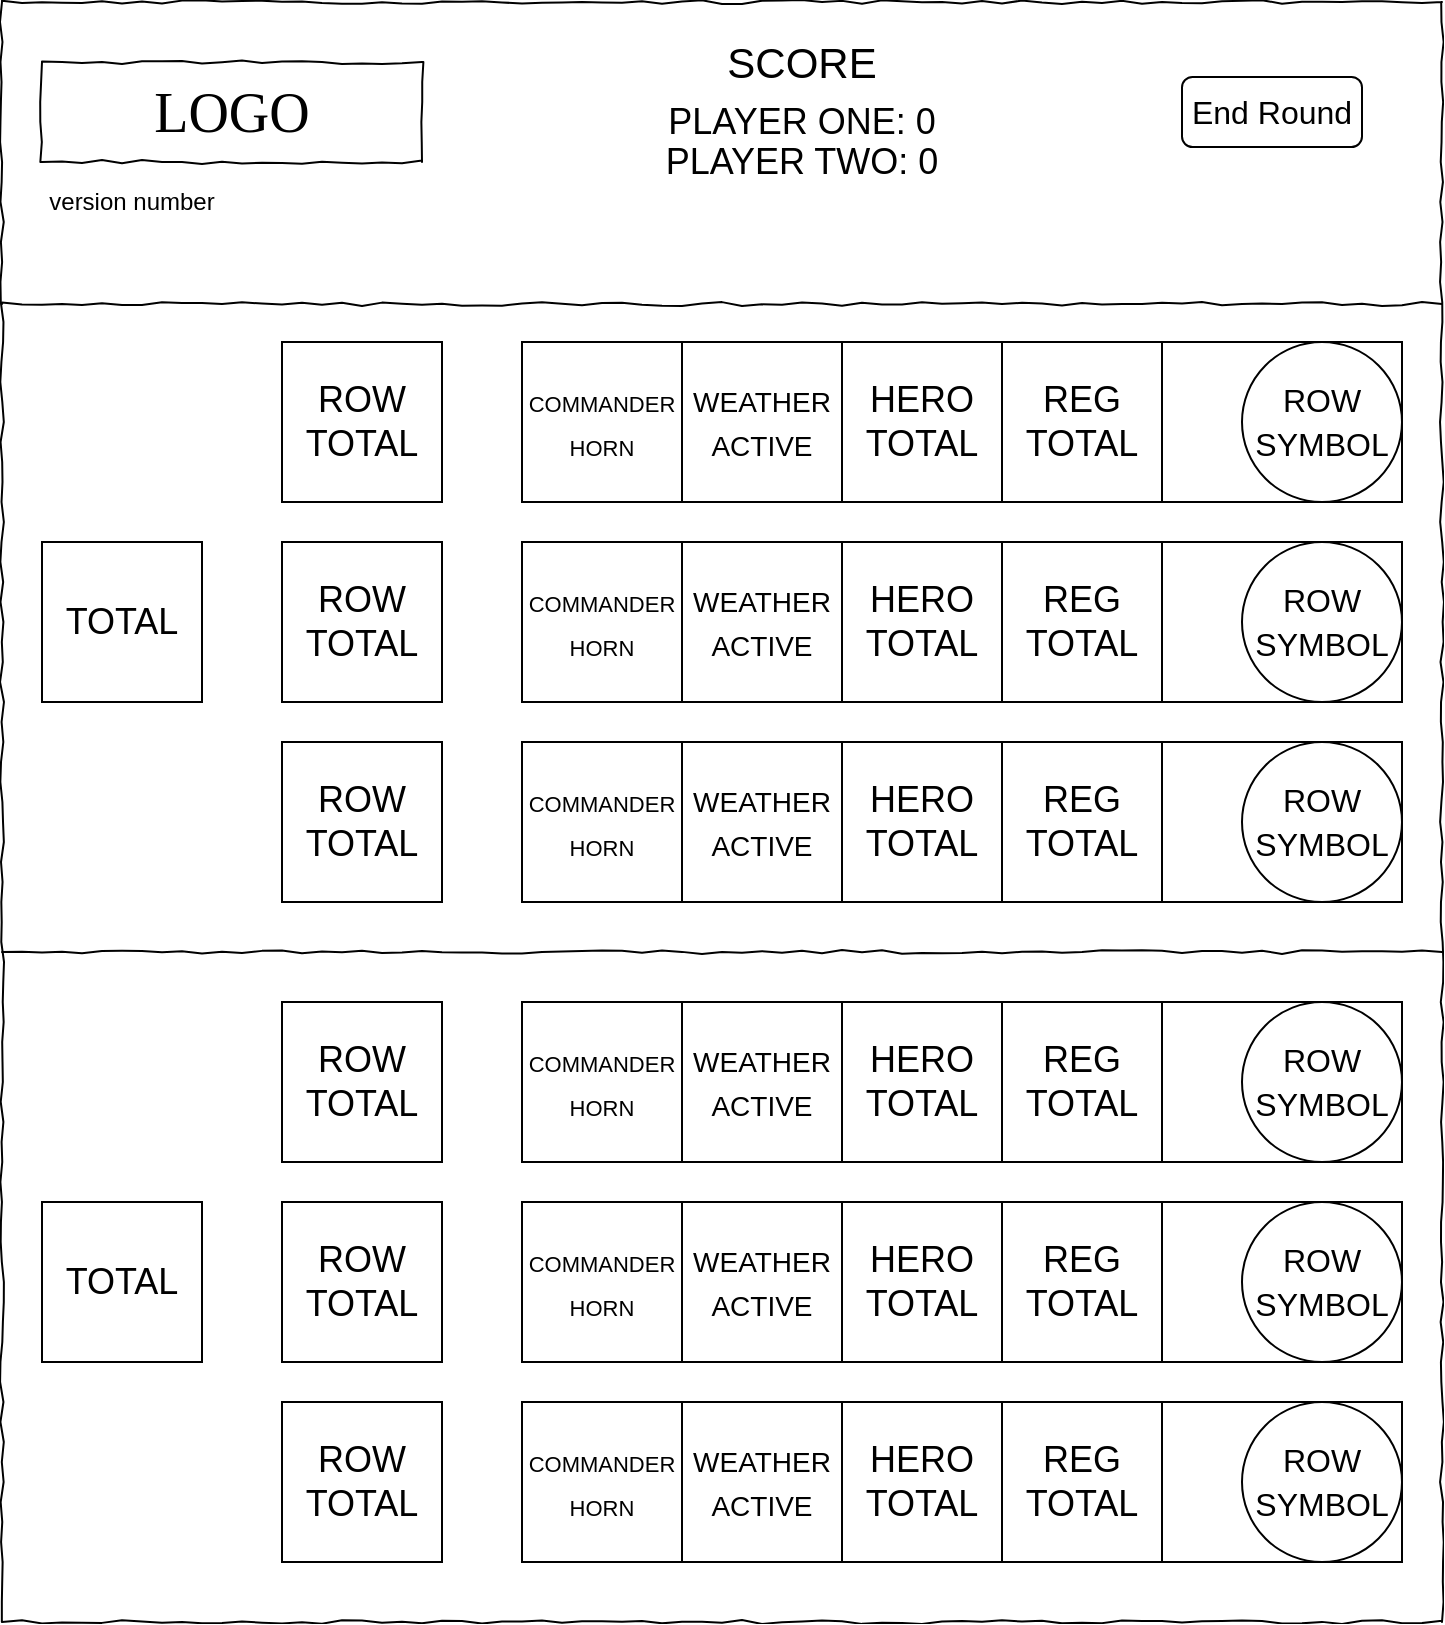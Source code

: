 <mxfile version="13.6.10" type="github">
  <diagram name="Page-1" id="03018318-947c-dd8e-b7a3-06fadd420f32">
    <mxGraphModel dx="1185" dy="662" grid="1" gridSize="10" guides="1" tooltips="1" connect="1" arrows="1" fold="1" page="1" pageScale="1" pageWidth="1100" pageHeight="850" background="#ffffff" math="0" shadow="0">
      <root>
        <mxCell id="0" />
        <mxCell id="1" parent="0" />
        <mxCell id="677b7b8949515195-1" value="" style="whiteSpace=wrap;html=1;rounded=0;shadow=0;labelBackgroundColor=none;strokeColor=#000000;strokeWidth=1;fillColor=none;fontFamily=Verdana;fontSize=12;fontColor=#000000;align=center;comic=1;" parent="1" vertex="1">
          <mxGeometry x="20" y="30" width="720" height="810" as="geometry" />
        </mxCell>
        <mxCell id="677b7b8949515195-2" value="LOGO" style="whiteSpace=wrap;html=1;rounded=0;shadow=0;labelBackgroundColor=none;strokeWidth=1;fontFamily=Verdana;fontSize=28;align=center;comic=1;" parent="1" vertex="1">
          <mxGeometry x="40" y="60" width="190" height="50" as="geometry" />
        </mxCell>
        <mxCell id="677b7b8949515195-9" value="" style="line;strokeWidth=1;html=1;rounded=0;shadow=0;labelBackgroundColor=none;fillColor=none;fontFamily=Verdana;fontSize=14;fontColor=#000000;align=center;comic=1;" parent="1" vertex="1">
          <mxGeometry x="20" y="176" width="720" height="10" as="geometry" />
        </mxCell>
        <mxCell id="R3c_TP9UUFSL7T_W99-w-1" value="version number" style="text;html=1;strokeColor=none;fillColor=none;align=center;verticalAlign=middle;whiteSpace=wrap;rounded=0;" vertex="1" parent="1">
          <mxGeometry x="40" y="120" width="90" height="20" as="geometry" />
        </mxCell>
        <mxCell id="R3c_TP9UUFSL7T_W99-w-3" value="" style="rounded=0;whiteSpace=wrap;html=1;fontSize=18;" vertex="1" parent="1">
          <mxGeometry x="280" y="200" width="440" height="80" as="geometry" />
        </mxCell>
        <mxCell id="R3c_TP9UUFSL7T_W99-w-4" value="&lt;font style=&quot;font-size: 16px&quot;&gt;ROW SYMBOL&lt;/font&gt;" style="ellipse;whiteSpace=wrap;html=1;aspect=fixed;fontSize=18;" vertex="1" parent="1">
          <mxGeometry x="640" y="200" width="80" height="80" as="geometry" />
        </mxCell>
        <mxCell id="R3c_TP9UUFSL7T_W99-w-5" value="&lt;font style=&quot;font-size: 11px&quot;&gt;COMMANDER HORN&lt;/font&gt;" style="whiteSpace=wrap;html=1;aspect=fixed;fontSize=18;" vertex="1" parent="1">
          <mxGeometry x="280" y="200" width="80" height="80" as="geometry" />
        </mxCell>
        <mxCell id="R3c_TP9UUFSL7T_W99-w-6" value="ROW TOTAL" style="whiteSpace=wrap;html=1;aspect=fixed;fontSize=18;" vertex="1" parent="1">
          <mxGeometry x="160" y="200" width="80" height="80" as="geometry" />
        </mxCell>
        <mxCell id="R3c_TP9UUFSL7T_W99-w-7" value="&lt;font style=&quot;font-size: 14px&quot;&gt;WEATHER ACTIVE&lt;/font&gt;" style="whiteSpace=wrap;html=1;aspect=fixed;fontSize=18;" vertex="1" parent="1">
          <mxGeometry x="360" y="200" width="80" height="80" as="geometry" />
        </mxCell>
        <mxCell id="R3c_TP9UUFSL7T_W99-w-8" value="HERO TOTAL" style="whiteSpace=wrap;html=1;aspect=fixed;fontSize=18;" vertex="1" parent="1">
          <mxGeometry x="440" y="200" width="80" height="80" as="geometry" />
        </mxCell>
        <mxCell id="R3c_TP9UUFSL7T_W99-w-9" value="REG TOTAL" style="whiteSpace=wrap;html=1;aspect=fixed;fontSize=18;" vertex="1" parent="1">
          <mxGeometry x="520" y="200" width="80" height="80" as="geometry" />
        </mxCell>
        <mxCell id="R3c_TP9UUFSL7T_W99-w-10" value="" style="rounded=0;whiteSpace=wrap;html=1;fontSize=18;" vertex="1" parent="1">
          <mxGeometry x="280" y="300" width="440" height="80" as="geometry" />
        </mxCell>
        <mxCell id="R3c_TP9UUFSL7T_W99-w-11" value="&lt;font style=&quot;font-size: 16px&quot;&gt;ROW SYMBOL&lt;/font&gt;" style="ellipse;whiteSpace=wrap;html=1;aspect=fixed;fontSize=18;" vertex="1" parent="1">
          <mxGeometry x="640" y="300" width="80" height="80" as="geometry" />
        </mxCell>
        <mxCell id="R3c_TP9UUFSL7T_W99-w-12" value="&lt;font style=&quot;font-size: 11px&quot;&gt;COMMANDER HORN&lt;/font&gt;" style="whiteSpace=wrap;html=1;aspect=fixed;fontSize=18;" vertex="1" parent="1">
          <mxGeometry x="280" y="300" width="80" height="80" as="geometry" />
        </mxCell>
        <mxCell id="R3c_TP9UUFSL7T_W99-w-13" value="ROW TOTAL" style="whiteSpace=wrap;html=1;aspect=fixed;fontSize=18;" vertex="1" parent="1">
          <mxGeometry x="160" y="300" width="80" height="80" as="geometry" />
        </mxCell>
        <mxCell id="R3c_TP9UUFSL7T_W99-w-14" value="&lt;span style=&quot;font-size: 14px&quot;&gt;WEATHER ACTIVE&lt;/span&gt;" style="whiteSpace=wrap;html=1;aspect=fixed;fontSize=18;" vertex="1" parent="1">
          <mxGeometry x="360" y="300" width="80" height="80" as="geometry" />
        </mxCell>
        <mxCell id="R3c_TP9UUFSL7T_W99-w-15" value="HERO TOTAL" style="whiteSpace=wrap;html=1;aspect=fixed;fontSize=18;" vertex="1" parent="1">
          <mxGeometry x="440" y="300" width="80" height="80" as="geometry" />
        </mxCell>
        <mxCell id="R3c_TP9UUFSL7T_W99-w-16" value="REG TOTAL" style="whiteSpace=wrap;html=1;aspect=fixed;fontSize=18;" vertex="1" parent="1">
          <mxGeometry x="520" y="300" width="80" height="80" as="geometry" />
        </mxCell>
        <mxCell id="R3c_TP9UUFSL7T_W99-w-17" value="" style="rounded=0;whiteSpace=wrap;html=1;fontSize=18;" vertex="1" parent="1">
          <mxGeometry x="280" y="400" width="440" height="80" as="geometry" />
        </mxCell>
        <mxCell id="R3c_TP9UUFSL7T_W99-w-18" value="&lt;font style=&quot;font-size: 16px&quot;&gt;ROW SYMBOL&lt;/font&gt;" style="ellipse;whiteSpace=wrap;html=1;aspect=fixed;fontSize=18;" vertex="1" parent="1">
          <mxGeometry x="640" y="400" width="80" height="80" as="geometry" />
        </mxCell>
        <mxCell id="R3c_TP9UUFSL7T_W99-w-19" value="&lt;font style=&quot;font-size: 11px&quot;&gt;COMMANDER HORN&lt;/font&gt;" style="whiteSpace=wrap;html=1;aspect=fixed;fontSize=18;" vertex="1" parent="1">
          <mxGeometry x="280" y="400" width="80" height="80" as="geometry" />
        </mxCell>
        <mxCell id="R3c_TP9UUFSL7T_W99-w-20" value="ROW TOTAL" style="whiteSpace=wrap;html=1;aspect=fixed;fontSize=18;" vertex="1" parent="1">
          <mxGeometry x="160" y="400" width="80" height="80" as="geometry" />
        </mxCell>
        <mxCell id="R3c_TP9UUFSL7T_W99-w-21" value="&lt;span style=&quot;font-size: 14px&quot;&gt;WEATHER ACTIVE&lt;/span&gt;" style="whiteSpace=wrap;html=1;aspect=fixed;fontSize=18;" vertex="1" parent="1">
          <mxGeometry x="360" y="400" width="80" height="80" as="geometry" />
        </mxCell>
        <mxCell id="R3c_TP9UUFSL7T_W99-w-22" value="HERO TOTAL" style="whiteSpace=wrap;html=1;aspect=fixed;fontSize=18;" vertex="1" parent="1">
          <mxGeometry x="440" y="400" width="80" height="80" as="geometry" />
        </mxCell>
        <mxCell id="R3c_TP9UUFSL7T_W99-w-23" value="REG TOTAL" style="whiteSpace=wrap;html=1;aspect=fixed;fontSize=18;" vertex="1" parent="1">
          <mxGeometry x="520" y="400" width="80" height="80" as="geometry" />
        </mxCell>
        <mxCell id="R3c_TP9UUFSL7T_W99-w-24" value="" style="rounded=0;whiteSpace=wrap;html=1;fontSize=18;" vertex="1" parent="1">
          <mxGeometry x="280" y="530" width="440" height="80" as="geometry" />
        </mxCell>
        <mxCell id="R3c_TP9UUFSL7T_W99-w-25" value="&lt;font style=&quot;font-size: 16px&quot;&gt;ROW SYMBOL&lt;/font&gt;" style="ellipse;whiteSpace=wrap;html=1;aspect=fixed;fontSize=18;" vertex="1" parent="1">
          <mxGeometry x="640" y="530" width="80" height="80" as="geometry" />
        </mxCell>
        <mxCell id="R3c_TP9UUFSL7T_W99-w-26" value="&lt;font style=&quot;font-size: 11px&quot;&gt;COMMANDER HORN&lt;/font&gt;" style="whiteSpace=wrap;html=1;aspect=fixed;fontSize=18;" vertex="1" parent="1">
          <mxGeometry x="280" y="530" width="80" height="80" as="geometry" />
        </mxCell>
        <mxCell id="R3c_TP9UUFSL7T_W99-w-27" value="ROW TOTAL" style="whiteSpace=wrap;html=1;aspect=fixed;fontSize=18;" vertex="1" parent="1">
          <mxGeometry x="160" y="530" width="80" height="80" as="geometry" />
        </mxCell>
        <mxCell id="R3c_TP9UUFSL7T_W99-w-28" value="&lt;span style=&quot;font-size: 14px&quot;&gt;WEATHER ACTIVE&lt;/span&gt;" style="whiteSpace=wrap;html=1;aspect=fixed;fontSize=18;" vertex="1" parent="1">
          <mxGeometry x="360" y="530" width="80" height="80" as="geometry" />
        </mxCell>
        <mxCell id="R3c_TP9UUFSL7T_W99-w-29" value="HERO TOTAL" style="whiteSpace=wrap;html=1;aspect=fixed;fontSize=18;" vertex="1" parent="1">
          <mxGeometry x="440" y="530" width="80" height="80" as="geometry" />
        </mxCell>
        <mxCell id="R3c_TP9UUFSL7T_W99-w-30" value="REG TOTAL" style="whiteSpace=wrap;html=1;aspect=fixed;fontSize=18;" vertex="1" parent="1">
          <mxGeometry x="520" y="530" width="80" height="80" as="geometry" />
        </mxCell>
        <mxCell id="R3c_TP9UUFSL7T_W99-w-31" value="" style="rounded=0;whiteSpace=wrap;html=1;fontSize=18;" vertex="1" parent="1">
          <mxGeometry x="280" y="630" width="440" height="80" as="geometry" />
        </mxCell>
        <mxCell id="R3c_TP9UUFSL7T_W99-w-32" value="&lt;font style=&quot;font-size: 16px&quot;&gt;ROW SYMBOL&lt;/font&gt;" style="ellipse;whiteSpace=wrap;html=1;aspect=fixed;fontSize=18;" vertex="1" parent="1">
          <mxGeometry x="640" y="630" width="80" height="80" as="geometry" />
        </mxCell>
        <mxCell id="R3c_TP9UUFSL7T_W99-w-33" value="&lt;font style=&quot;font-size: 11px&quot;&gt;COMMANDER HORN&lt;/font&gt;" style="whiteSpace=wrap;html=1;aspect=fixed;fontSize=18;" vertex="1" parent="1">
          <mxGeometry x="280" y="630" width="80" height="80" as="geometry" />
        </mxCell>
        <mxCell id="R3c_TP9UUFSL7T_W99-w-34" value="ROW TOTAL" style="whiteSpace=wrap;html=1;aspect=fixed;fontSize=18;" vertex="1" parent="1">
          <mxGeometry x="160" y="630" width="80" height="80" as="geometry" />
        </mxCell>
        <mxCell id="R3c_TP9UUFSL7T_W99-w-35" value="&lt;span style=&quot;font-size: 14px&quot;&gt;WEATHER ACTIVE&lt;/span&gt;" style="whiteSpace=wrap;html=1;aspect=fixed;fontSize=18;" vertex="1" parent="1">
          <mxGeometry x="360" y="630" width="80" height="80" as="geometry" />
        </mxCell>
        <mxCell id="R3c_TP9UUFSL7T_W99-w-36" value="HERO TOTAL" style="whiteSpace=wrap;html=1;aspect=fixed;fontSize=18;" vertex="1" parent="1">
          <mxGeometry x="440" y="630" width="80" height="80" as="geometry" />
        </mxCell>
        <mxCell id="R3c_TP9UUFSL7T_W99-w-37" value="REG TOTAL" style="whiteSpace=wrap;html=1;aspect=fixed;fontSize=18;" vertex="1" parent="1">
          <mxGeometry x="520" y="630" width="80" height="80" as="geometry" />
        </mxCell>
        <mxCell id="R3c_TP9UUFSL7T_W99-w-38" value="" style="rounded=0;whiteSpace=wrap;html=1;fontSize=18;" vertex="1" parent="1">
          <mxGeometry x="280" y="730" width="440" height="80" as="geometry" />
        </mxCell>
        <mxCell id="R3c_TP9UUFSL7T_W99-w-39" value="&lt;font style=&quot;font-size: 16px&quot;&gt;ROW SYMBOL&lt;/font&gt;" style="ellipse;whiteSpace=wrap;html=1;aspect=fixed;fontSize=18;" vertex="1" parent="1">
          <mxGeometry x="640" y="730" width="80" height="80" as="geometry" />
        </mxCell>
        <mxCell id="R3c_TP9UUFSL7T_W99-w-40" value="&lt;font style=&quot;font-size: 11px&quot;&gt;COMMANDER HORN&lt;/font&gt;" style="whiteSpace=wrap;html=1;aspect=fixed;fontSize=18;" vertex="1" parent="1">
          <mxGeometry x="280" y="730" width="80" height="80" as="geometry" />
        </mxCell>
        <mxCell id="R3c_TP9UUFSL7T_W99-w-41" value="ROW TOTAL" style="whiteSpace=wrap;html=1;aspect=fixed;fontSize=18;" vertex="1" parent="1">
          <mxGeometry x="160" y="730" width="80" height="80" as="geometry" />
        </mxCell>
        <mxCell id="R3c_TP9UUFSL7T_W99-w-42" value="&lt;span style=&quot;font-size: 14px&quot;&gt;WEATHER ACTIVE&lt;/span&gt;" style="whiteSpace=wrap;html=1;aspect=fixed;fontSize=18;" vertex="1" parent="1">
          <mxGeometry x="360" y="730" width="80" height="80" as="geometry" />
        </mxCell>
        <mxCell id="R3c_TP9UUFSL7T_W99-w-43" value="HERO TOTAL" style="whiteSpace=wrap;html=1;aspect=fixed;fontSize=18;" vertex="1" parent="1">
          <mxGeometry x="440" y="730" width="80" height="80" as="geometry" />
        </mxCell>
        <mxCell id="R3c_TP9UUFSL7T_W99-w-44" value="REG TOTAL" style="whiteSpace=wrap;html=1;aspect=fixed;fontSize=18;" vertex="1" parent="1">
          <mxGeometry x="520" y="730" width="80" height="80" as="geometry" />
        </mxCell>
        <mxCell id="R3c_TP9UUFSL7T_W99-w-46" value="" style="line;strokeWidth=1;html=1;rounded=0;shadow=0;labelBackgroundColor=none;fillColor=none;fontFamily=Verdana;fontSize=14;fontColor=#000000;align=center;comic=1;" vertex="1" parent="1">
          <mxGeometry x="20" y="500" width="720" height="10" as="geometry" />
        </mxCell>
        <mxCell id="R3c_TP9UUFSL7T_W99-w-47" value="TOTAL" style="whiteSpace=wrap;html=1;aspect=fixed;fontSize=18;" vertex="1" parent="1">
          <mxGeometry x="40" y="300" width="80" height="80" as="geometry" />
        </mxCell>
        <mxCell id="R3c_TP9UUFSL7T_W99-w-48" value="TOTAL" style="whiteSpace=wrap;html=1;aspect=fixed;fontSize=18;" vertex="1" parent="1">
          <mxGeometry x="40" y="630" width="80" height="80" as="geometry" />
        </mxCell>
        <mxCell id="R3c_TP9UUFSL7T_W99-w-49" value="&lt;font style=&quot;font-size: 16px&quot;&gt;End Round&lt;/font&gt;" style="rounded=1;whiteSpace=wrap;html=1;fontSize=18;" vertex="1" parent="1">
          <mxGeometry x="610" y="67.5" width="90" height="35" as="geometry" />
        </mxCell>
        <mxCell id="R3c_TP9UUFSL7T_W99-w-51" value="&lt;font style=&quot;font-size: 21px&quot;&gt;SCORE&lt;/font&gt;" style="text;html=1;strokeColor=none;fillColor=none;align=center;verticalAlign=middle;whiteSpace=wrap;rounded=0;fontSize=18;" vertex="1" parent="1">
          <mxGeometry x="400" y="50" width="40" height="20" as="geometry" />
        </mxCell>
        <mxCell id="R3c_TP9UUFSL7T_W99-w-52" value="PLAYER ONE: 0" style="text;html=1;strokeColor=none;fillColor=none;align=center;verticalAlign=middle;whiteSpace=wrap;rounded=0;fontSize=18;" vertex="1" parent="1">
          <mxGeometry x="350" y="80" width="140" height="20" as="geometry" />
        </mxCell>
        <mxCell id="R3c_TP9UUFSL7T_W99-w-53" value="PLAYER TWO: 0" style="text;html=1;strokeColor=none;fillColor=none;align=center;verticalAlign=middle;whiteSpace=wrap;rounded=0;fontSize=18;" vertex="1" parent="1">
          <mxGeometry x="350" y="100" width="140" height="20" as="geometry" />
        </mxCell>
      </root>
    </mxGraphModel>
  </diagram>
</mxfile>
